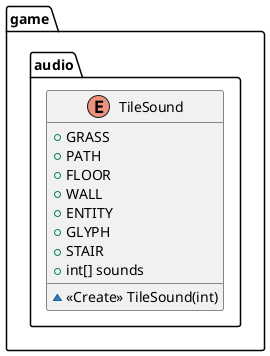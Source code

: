 @startuml
enum game.audio.TileSound {
+  GRASS
+  PATH
+  FLOOR
+  WALL
+  ENTITY
+  GLYPH
+  STAIR
+ int[] sounds
~ <<Create>> TileSound(int)
}

@enduml